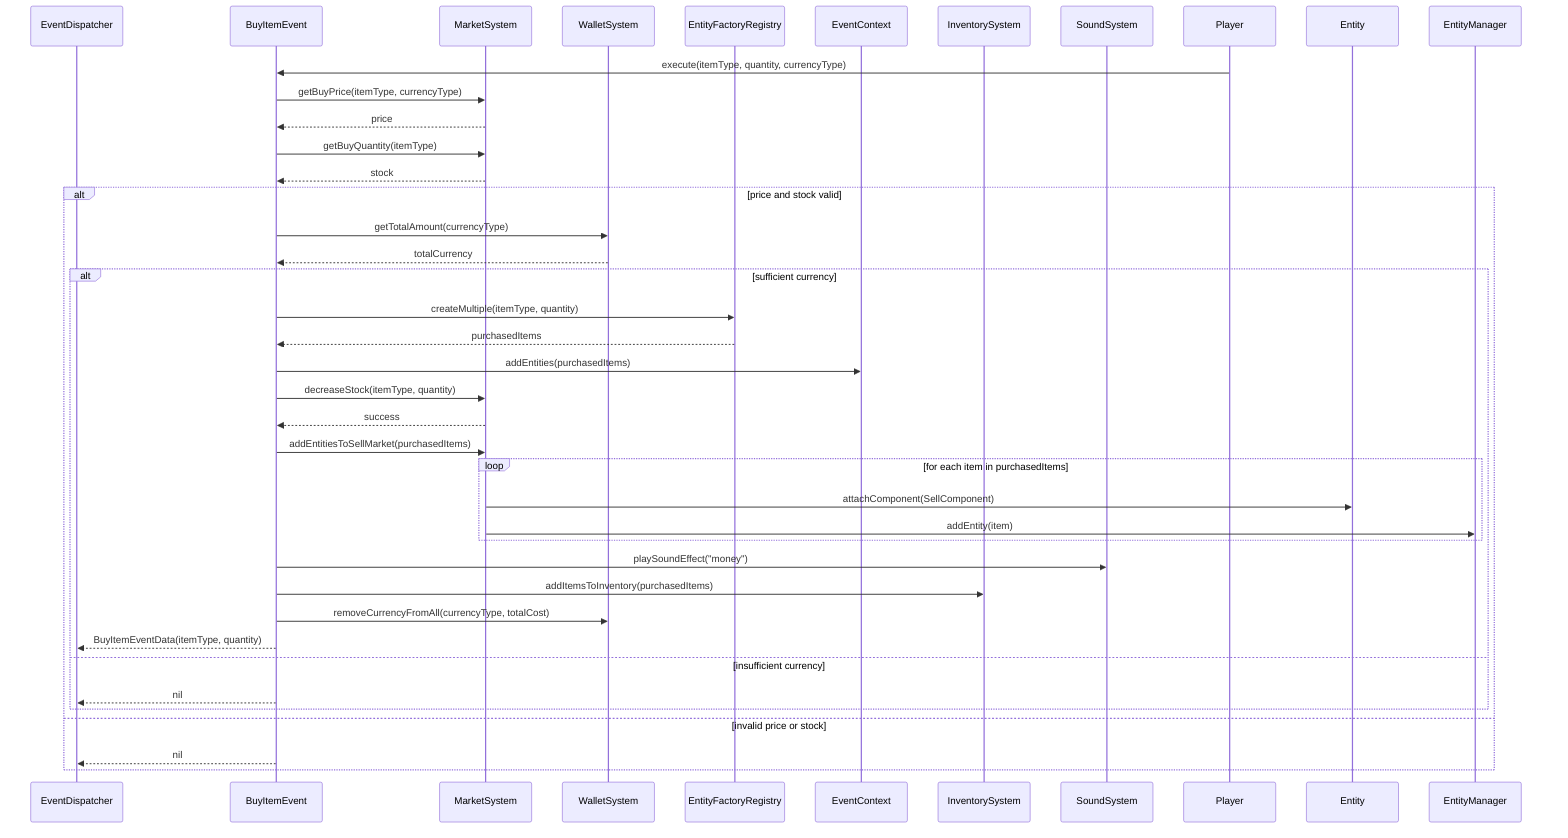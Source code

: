 sequenceDiagram
    participant EventDispatcher
    participant BuyItemEvent
    participant MarketSystem
    participant WalletSystem
    participant EntityFactoryRegistry
    participant EventContext
    participant InventorySystem
    participant SoundSystem

    Player->>BuyItemEvent: execute(itemType, quantity, currencyType)
    BuyItemEvent->>MarketSystem: getBuyPrice(itemType, currencyType)
    MarketSystem-->>BuyItemEvent: price
    BuyItemEvent->>MarketSystem: getBuyQuantity(itemType)
    MarketSystem-->>BuyItemEvent: stock

    alt price and stock valid
        BuyItemEvent->>WalletSystem: getTotalAmount(currencyType)
        WalletSystem-->>BuyItemEvent: totalCurrency

        alt sufficient currency
            BuyItemEvent->>EntityFactoryRegistry: createMultiple(itemType, quantity)
            EntityFactoryRegistry-->>BuyItemEvent: purchasedItems

            BuyItemEvent->>EventContext: addEntities(purchasedItems)

            BuyItemEvent->>MarketSystem: decreaseStock(itemType, quantity)
            MarketSystem-->>BuyItemEvent: success

            BuyItemEvent->>MarketSystem: addEntitiesToSellMarket(purchasedItems)
            
            loop for each item in purchasedItems
                MarketSystem->>Entity: attachComponent(SellComponent)
                MarketSystem->>EntityManager: addEntity(item)
            end

            BuyItemEvent->>SoundSystem: playSoundEffect("money")

            BuyItemEvent->>InventorySystem: addItemsToInventory(purchasedItems)

            BuyItemEvent->>WalletSystem: removeCurrencyFromAll(currencyType, totalCost)

            BuyItemEvent-->>EventDispatcher: BuyItemEventData(itemType, quantity)
        else insufficient currency
            BuyItemEvent-->>EventDispatcher: nil
        end
    else invalid price or stock
        BuyItemEvent-->>EventDispatcher: nil
    end